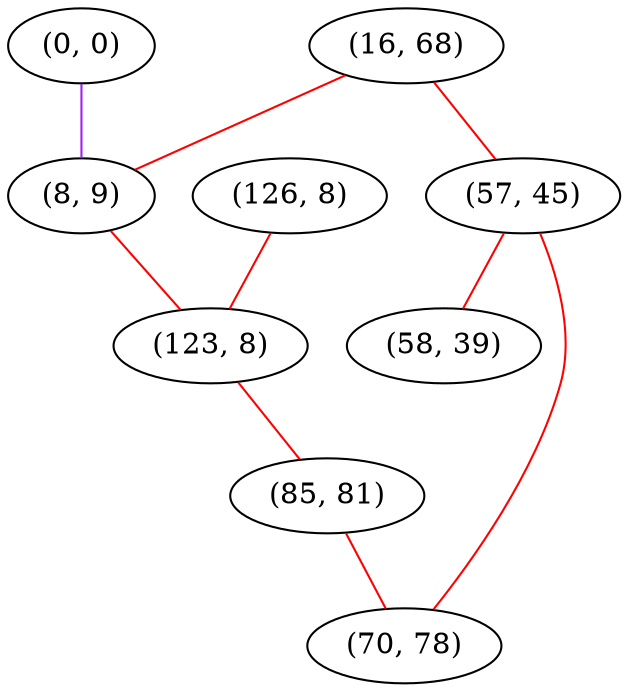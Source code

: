 graph "" {
"(0, 0)";
"(16, 68)";
"(126, 8)";
"(8, 9)";
"(57, 45)";
"(123, 8)";
"(58, 39)";
"(85, 81)";
"(70, 78)";
"(0, 0)" -- "(8, 9)"  [color=purple, key=0, weight=4];
"(16, 68)" -- "(8, 9)"  [color=red, key=0, weight=1];
"(16, 68)" -- "(57, 45)"  [color=red, key=0, weight=1];
"(126, 8)" -- "(123, 8)"  [color=red, key=0, weight=1];
"(8, 9)" -- "(123, 8)"  [color=red, key=0, weight=1];
"(57, 45)" -- "(58, 39)"  [color=red, key=0, weight=1];
"(57, 45)" -- "(70, 78)"  [color=red, key=0, weight=1];
"(123, 8)" -- "(85, 81)"  [color=red, key=0, weight=1];
"(85, 81)" -- "(70, 78)"  [color=red, key=0, weight=1];
}
